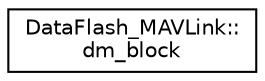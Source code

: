 digraph "Graphical Class Hierarchy"
{
 // INTERACTIVE_SVG=YES
  edge [fontname="Helvetica",fontsize="10",labelfontname="Helvetica",labelfontsize="10"];
  node [fontname="Helvetica",fontsize="10",shape=record];
  rankdir="LR";
  Node1 [label="DataFlash_MAVLink::\ldm_block",height=0.2,width=0.4,color="black", fillcolor="white", style="filled",URL="$structDataFlash__MAVLink_1_1dm__block.html"];
}
